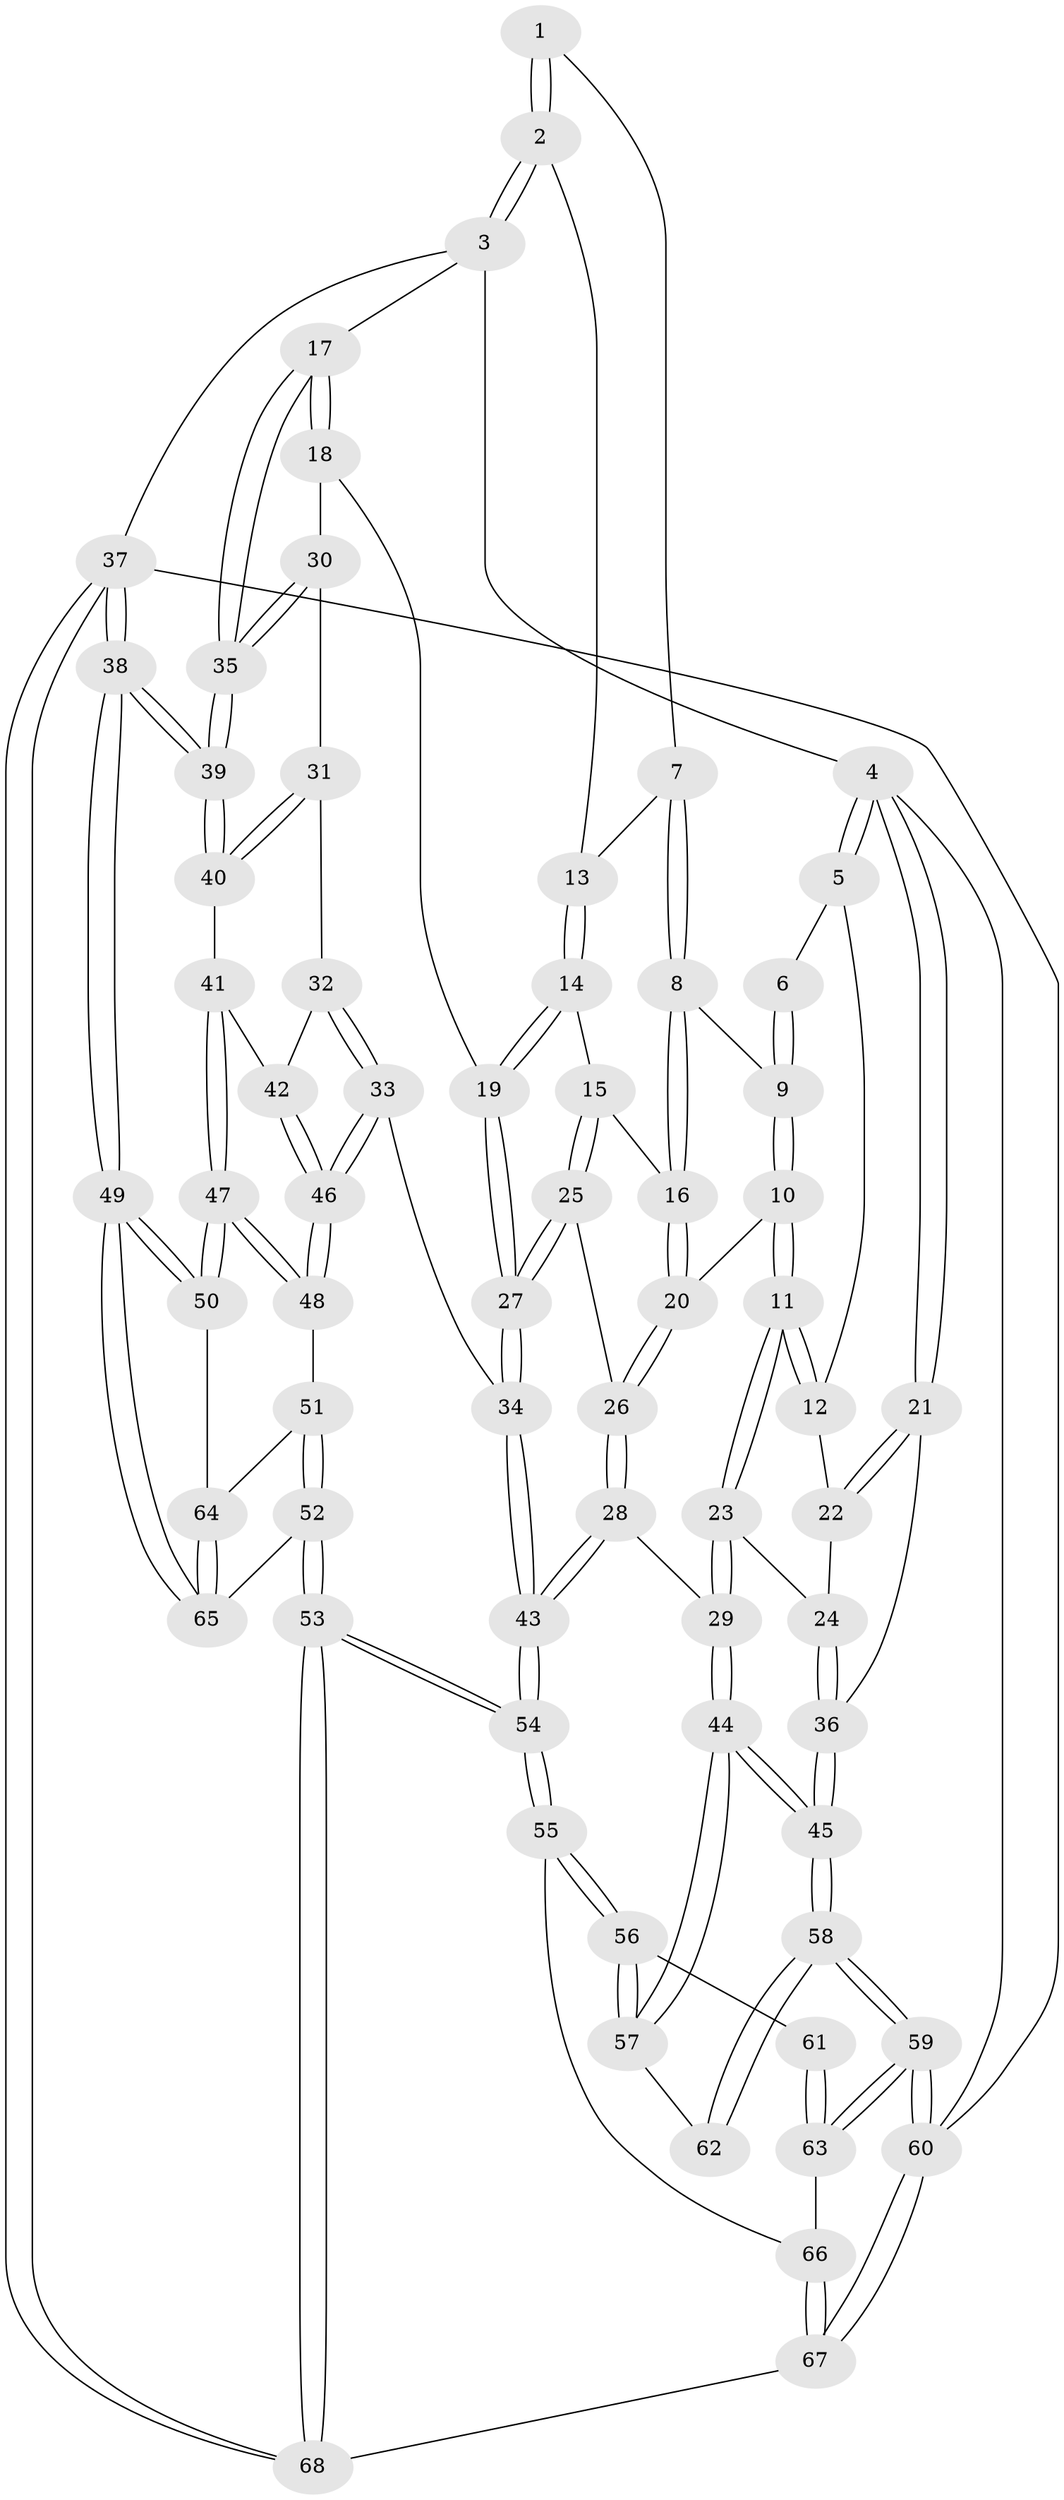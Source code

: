 // coarse degree distribution, {5: 0.3404255319148936, 9: 0.02127659574468085, 3: 0.10638297872340426, 7: 0.0425531914893617, 4: 0.3404255319148936, 6: 0.1276595744680851, 2: 0.02127659574468085}
// Generated by graph-tools (version 1.1) at 2025/21/03/04/25 18:21:13]
// undirected, 68 vertices, 167 edges
graph export_dot {
graph [start="1"]
  node [color=gray90,style=filled];
  1 [pos="+0.380356027579417+0"];
  2 [pos="+1+0"];
  3 [pos="+1+0"];
  4 [pos="+0+0"];
  5 [pos="+0.2437703581112569+0"];
  6 [pos="+0.3070439136496899+0"];
  7 [pos="+0.5966924423245211+0.09230597282709"];
  8 [pos="+0.5292970179384932+0.18305836915369972"];
  9 [pos="+0.4403076522688435+0.20291461373252154"];
  10 [pos="+0.41865106063264673+0.2582078189972434"];
  11 [pos="+0.24381887741160585+0.3449035036514168"];
  12 [pos="+0.17282921969303924+0.16048525498206467"];
  13 [pos="+0.6143714874852888+0.09652734625055229"];
  14 [pos="+0.7470120786123617+0.2281713207435394"];
  15 [pos="+0.6369911489763691+0.27625478937231984"];
  16 [pos="+0.6236511576551356+0.2746857762109195"];
  17 [pos="+1+0"];
  18 [pos="+0.8461208915066102+0.22444173727891825"];
  19 [pos="+0.7660554017866323+0.23004659995963092"];
  20 [pos="+0.502517214840304+0.32812124239465007"];
  21 [pos="+0+0.21675951521069164"];
  22 [pos="+0+0.21506503727993714"];
  23 [pos="+0.23523624168363544+0.3793687968212788"];
  24 [pos="+0.1051249901256445+0.37853597573345366"];
  25 [pos="+0.6185578449947101+0.4566401796626346"];
  26 [pos="+0.5093718171097527+0.37852898199244955"];
  27 [pos="+0.644062293579634+0.5047021197469582"];
  28 [pos="+0.3657242535599943+0.5134183932699156"];
  29 [pos="+0.26380327904496387+0.4848178129137526"];
  30 [pos="+0.8535219926141605+0.32004217468222573"];
  31 [pos="+0.8459872530293958+0.41617076758549576"];
  32 [pos="+0.7977071330809358+0.45865160503237473"];
  33 [pos="+0.6829721133627368+0.5240964904337969"];
  34 [pos="+0.6476413360766107+0.5162625370241802"];
  35 [pos="+1+0.509308433994822"];
  36 [pos="+0+0.46457552948738357"];
  37 [pos="+1+1"];
  38 [pos="+1+1"];
  39 [pos="+1+0.5353841175167746"];
  40 [pos="+0.9714786598106693+0.5178270619906162"];
  41 [pos="+0.9194512322786432+0.5709002981784926"];
  42 [pos="+0.857645875406929+0.5788587830933669"];
  43 [pos="+0.5078592706963082+0.6171159781566642"];
  44 [pos="+0.23715796994474403+0.5251351437030223"];
  45 [pos="+0+0.5125657689451637"];
  46 [pos="+0.7688172038079064+0.6485508980199148"];
  47 [pos="+0.8985133973712754+0.7117832562187663"];
  48 [pos="+0.770791639320921+0.6566161553074985"];
  49 [pos="+1+1"];
  50 [pos="+0.9276738352817997+0.7443379918652369"];
  51 [pos="+0.7684215668908385+0.6605140053285642"];
  52 [pos="+0.5454038488272696+0.8715218706032194"];
  53 [pos="+0.5367060454330729+0.8740523837905618"];
  54 [pos="+0.5084076894880262+0.8027817247673529"];
  55 [pos="+0.21252550938244025+0.6996815078610117"];
  56 [pos="+0.20893059652671192+0.6827606750438503"];
  57 [pos="+0.203038206579311+0.6220826301965223"];
  58 [pos="+0+0.5815789240324228"];
  59 [pos="+0+0.881632116197325"];
  60 [pos="+0+1"];
  61 [pos="+0.03360910547643577+0.7194807860664395"];
  62 [pos="+0+0.6362694248041263"];
  63 [pos="+0.0544659550492598+0.7967465960985125"];
  64 [pos="+0.7849883324083093+0.7742618942836397"];
  65 [pos="+0.7591922889088596+0.872381252213942"];
  66 [pos="+0.164270523527532+0.8335082648535809"];
  67 [pos="+0.23038264754742618+1"];
  68 [pos="+0.44402585362227825+1"];
  1 -- 2;
  1 -- 2;
  1 -- 7;
  2 -- 3;
  2 -- 3;
  2 -- 13;
  3 -- 4;
  3 -- 17;
  3 -- 37;
  4 -- 5;
  4 -- 5;
  4 -- 21;
  4 -- 21;
  4 -- 60;
  5 -- 6;
  5 -- 12;
  6 -- 9;
  6 -- 9;
  7 -- 8;
  7 -- 8;
  7 -- 13;
  8 -- 9;
  8 -- 16;
  8 -- 16;
  9 -- 10;
  9 -- 10;
  10 -- 11;
  10 -- 11;
  10 -- 20;
  11 -- 12;
  11 -- 12;
  11 -- 23;
  11 -- 23;
  12 -- 22;
  13 -- 14;
  13 -- 14;
  14 -- 15;
  14 -- 19;
  14 -- 19;
  15 -- 16;
  15 -- 25;
  15 -- 25;
  16 -- 20;
  16 -- 20;
  17 -- 18;
  17 -- 18;
  17 -- 35;
  17 -- 35;
  18 -- 19;
  18 -- 30;
  19 -- 27;
  19 -- 27;
  20 -- 26;
  20 -- 26;
  21 -- 22;
  21 -- 22;
  21 -- 36;
  22 -- 24;
  23 -- 24;
  23 -- 29;
  23 -- 29;
  24 -- 36;
  24 -- 36;
  25 -- 26;
  25 -- 27;
  25 -- 27;
  26 -- 28;
  26 -- 28;
  27 -- 34;
  27 -- 34;
  28 -- 29;
  28 -- 43;
  28 -- 43;
  29 -- 44;
  29 -- 44;
  30 -- 31;
  30 -- 35;
  30 -- 35;
  31 -- 32;
  31 -- 40;
  31 -- 40;
  32 -- 33;
  32 -- 33;
  32 -- 42;
  33 -- 34;
  33 -- 46;
  33 -- 46;
  34 -- 43;
  34 -- 43;
  35 -- 39;
  35 -- 39;
  36 -- 45;
  36 -- 45;
  37 -- 38;
  37 -- 38;
  37 -- 68;
  37 -- 68;
  37 -- 60;
  38 -- 39;
  38 -- 39;
  38 -- 49;
  38 -- 49;
  39 -- 40;
  39 -- 40;
  40 -- 41;
  41 -- 42;
  41 -- 47;
  41 -- 47;
  42 -- 46;
  42 -- 46;
  43 -- 54;
  43 -- 54;
  44 -- 45;
  44 -- 45;
  44 -- 57;
  44 -- 57;
  45 -- 58;
  45 -- 58;
  46 -- 48;
  46 -- 48;
  47 -- 48;
  47 -- 48;
  47 -- 50;
  47 -- 50;
  48 -- 51;
  49 -- 50;
  49 -- 50;
  49 -- 65;
  49 -- 65;
  50 -- 64;
  51 -- 52;
  51 -- 52;
  51 -- 64;
  52 -- 53;
  52 -- 53;
  52 -- 65;
  53 -- 54;
  53 -- 54;
  53 -- 68;
  53 -- 68;
  54 -- 55;
  54 -- 55;
  55 -- 56;
  55 -- 56;
  55 -- 66;
  56 -- 57;
  56 -- 57;
  56 -- 61;
  57 -- 62;
  58 -- 59;
  58 -- 59;
  58 -- 62;
  58 -- 62;
  59 -- 60;
  59 -- 60;
  59 -- 63;
  59 -- 63;
  60 -- 67;
  60 -- 67;
  61 -- 63;
  61 -- 63;
  63 -- 66;
  64 -- 65;
  64 -- 65;
  66 -- 67;
  66 -- 67;
  67 -- 68;
}
